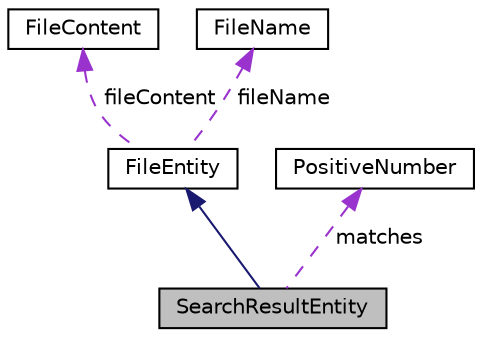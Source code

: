 digraph "SearchResultEntity"
{
  edge [fontname="Helvetica",fontsize="10",labelfontname="Helvetica",labelfontsize="10"];
  node [fontname="Helvetica",fontsize="10",shape=record];
  Node1 [label="SearchResultEntity",height=0.2,width=0.4,color="black", fillcolor="grey75", style="filled", fontcolor="black"];
  Node2 -> Node1 [dir="back",color="midnightblue",fontsize="10",style="solid",fontname="Helvetica"];
  Node2 [label="FileEntity",height=0.2,width=0.4,color="black", fillcolor="white", style="filled",URL="$classFileEntity.html",tooltip="Entity for file storage in object way. "];
  Node3 -> Node2 [dir="back",color="darkorchid3",fontsize="10",style="dashed",label=" fileContent" ,fontname="Helvetica"];
  Node3 [label="FileContent",height=0.2,width=0.4,color="black", fillcolor="white", style="filled",URL="$classFileContent.html",tooltip="ValueObject for file content. "];
  Node4 -> Node2 [dir="back",color="darkorchid3",fontsize="10",style="dashed",label=" fileName" ,fontname="Helvetica"];
  Node4 [label="FileName",height=0.2,width=0.4,color="black", fillcolor="white", style="filled",URL="$classFileName.html",tooltip="ValueObject for file name. "];
  Node5 -> Node1 [dir="back",color="darkorchid3",fontsize="10",style="dashed",label=" matches" ,fontname="Helvetica"];
  Node5 [label="PositiveNumber",height=0.2,width=0.4,color="black", fillcolor="white", style="filled",URL="$classPositiveNumber.html",tooltip="ValueObject for positive number. "];
}
